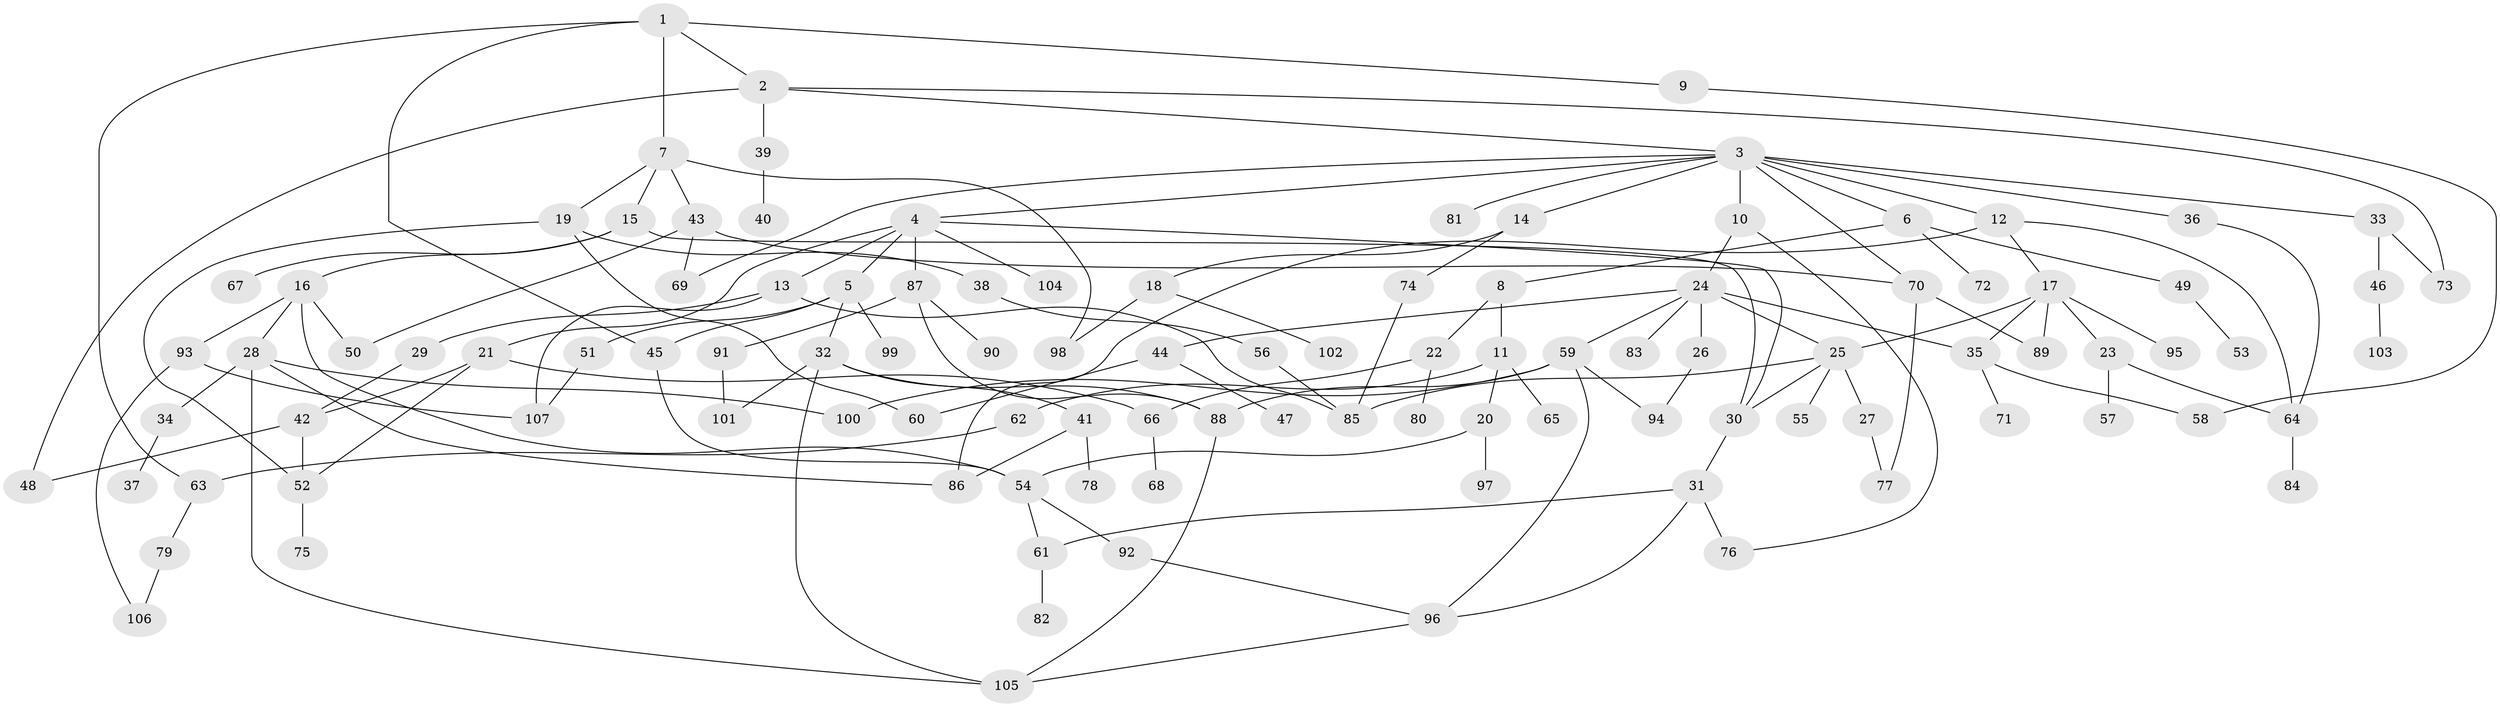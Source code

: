 // Generated by graph-tools (version 1.1) at 2025/13/03/09/25 04:13:37]
// undirected, 107 vertices, 150 edges
graph export_dot {
graph [start="1"]
  node [color=gray90,style=filled];
  1;
  2;
  3;
  4;
  5;
  6;
  7;
  8;
  9;
  10;
  11;
  12;
  13;
  14;
  15;
  16;
  17;
  18;
  19;
  20;
  21;
  22;
  23;
  24;
  25;
  26;
  27;
  28;
  29;
  30;
  31;
  32;
  33;
  34;
  35;
  36;
  37;
  38;
  39;
  40;
  41;
  42;
  43;
  44;
  45;
  46;
  47;
  48;
  49;
  50;
  51;
  52;
  53;
  54;
  55;
  56;
  57;
  58;
  59;
  60;
  61;
  62;
  63;
  64;
  65;
  66;
  67;
  68;
  69;
  70;
  71;
  72;
  73;
  74;
  75;
  76;
  77;
  78;
  79;
  80;
  81;
  82;
  83;
  84;
  85;
  86;
  87;
  88;
  89;
  90;
  91;
  92;
  93;
  94;
  95;
  96;
  97;
  98;
  99;
  100;
  101;
  102;
  103;
  104;
  105;
  106;
  107;
  1 -- 2;
  1 -- 7;
  1 -- 9;
  1 -- 63;
  1 -- 45;
  2 -- 3;
  2 -- 39;
  2 -- 48;
  2 -- 73;
  3 -- 4;
  3 -- 6;
  3 -- 10;
  3 -- 12;
  3 -- 14;
  3 -- 33;
  3 -- 36;
  3 -- 69;
  3 -- 70;
  3 -- 81;
  4 -- 5;
  4 -- 13;
  4 -- 21;
  4 -- 87;
  4 -- 104;
  4 -- 30;
  5 -- 32;
  5 -- 45;
  5 -- 51;
  5 -- 99;
  6 -- 8;
  6 -- 49;
  6 -- 72;
  7 -- 15;
  7 -- 19;
  7 -- 43;
  7 -- 98;
  8 -- 11;
  8 -- 22;
  9 -- 58;
  10 -- 24;
  10 -- 76;
  11 -- 20;
  11 -- 62;
  11 -- 65;
  12 -- 17;
  12 -- 64;
  12 -- 86;
  13 -- 29;
  13 -- 107;
  13 -- 85;
  14 -- 18;
  14 -- 74;
  15 -- 16;
  15 -- 67;
  15 -- 30;
  16 -- 28;
  16 -- 93;
  16 -- 54;
  16 -- 50;
  17 -- 23;
  17 -- 95;
  17 -- 35;
  17 -- 25;
  17 -- 89;
  18 -- 102;
  18 -- 98;
  19 -- 38;
  19 -- 60;
  19 -- 52;
  20 -- 54;
  20 -- 97;
  21 -- 52;
  21 -- 42;
  21 -- 66;
  22 -- 66;
  22 -- 80;
  23 -- 57;
  23 -- 64;
  24 -- 25;
  24 -- 26;
  24 -- 35;
  24 -- 44;
  24 -- 59;
  24 -- 83;
  25 -- 27;
  25 -- 30;
  25 -- 55;
  25 -- 85;
  26 -- 94;
  27 -- 77;
  28 -- 34;
  28 -- 100;
  28 -- 105;
  28 -- 86;
  29 -- 42;
  30 -- 31;
  31 -- 76;
  31 -- 61;
  31 -- 96;
  32 -- 41;
  32 -- 101;
  32 -- 105;
  32 -- 88;
  33 -- 46;
  33 -- 73;
  34 -- 37;
  35 -- 58;
  35 -- 71;
  36 -- 64;
  38 -- 56;
  39 -- 40;
  41 -- 78;
  41 -- 86;
  42 -- 48;
  42 -- 52;
  43 -- 50;
  43 -- 69;
  43 -- 70;
  44 -- 47;
  44 -- 60;
  45 -- 54;
  46 -- 103;
  49 -- 53;
  51 -- 107;
  52 -- 75;
  54 -- 61;
  54 -- 92;
  56 -- 85;
  59 -- 94;
  59 -- 96;
  59 -- 88;
  59 -- 100;
  61 -- 82;
  62 -- 63;
  63 -- 79;
  64 -- 84;
  66 -- 68;
  70 -- 77;
  70 -- 89;
  74 -- 85;
  79 -- 106;
  87 -- 88;
  87 -- 90;
  87 -- 91;
  88 -- 105;
  91 -- 101;
  92 -- 96;
  93 -- 106;
  93 -- 107;
  96 -- 105;
}
